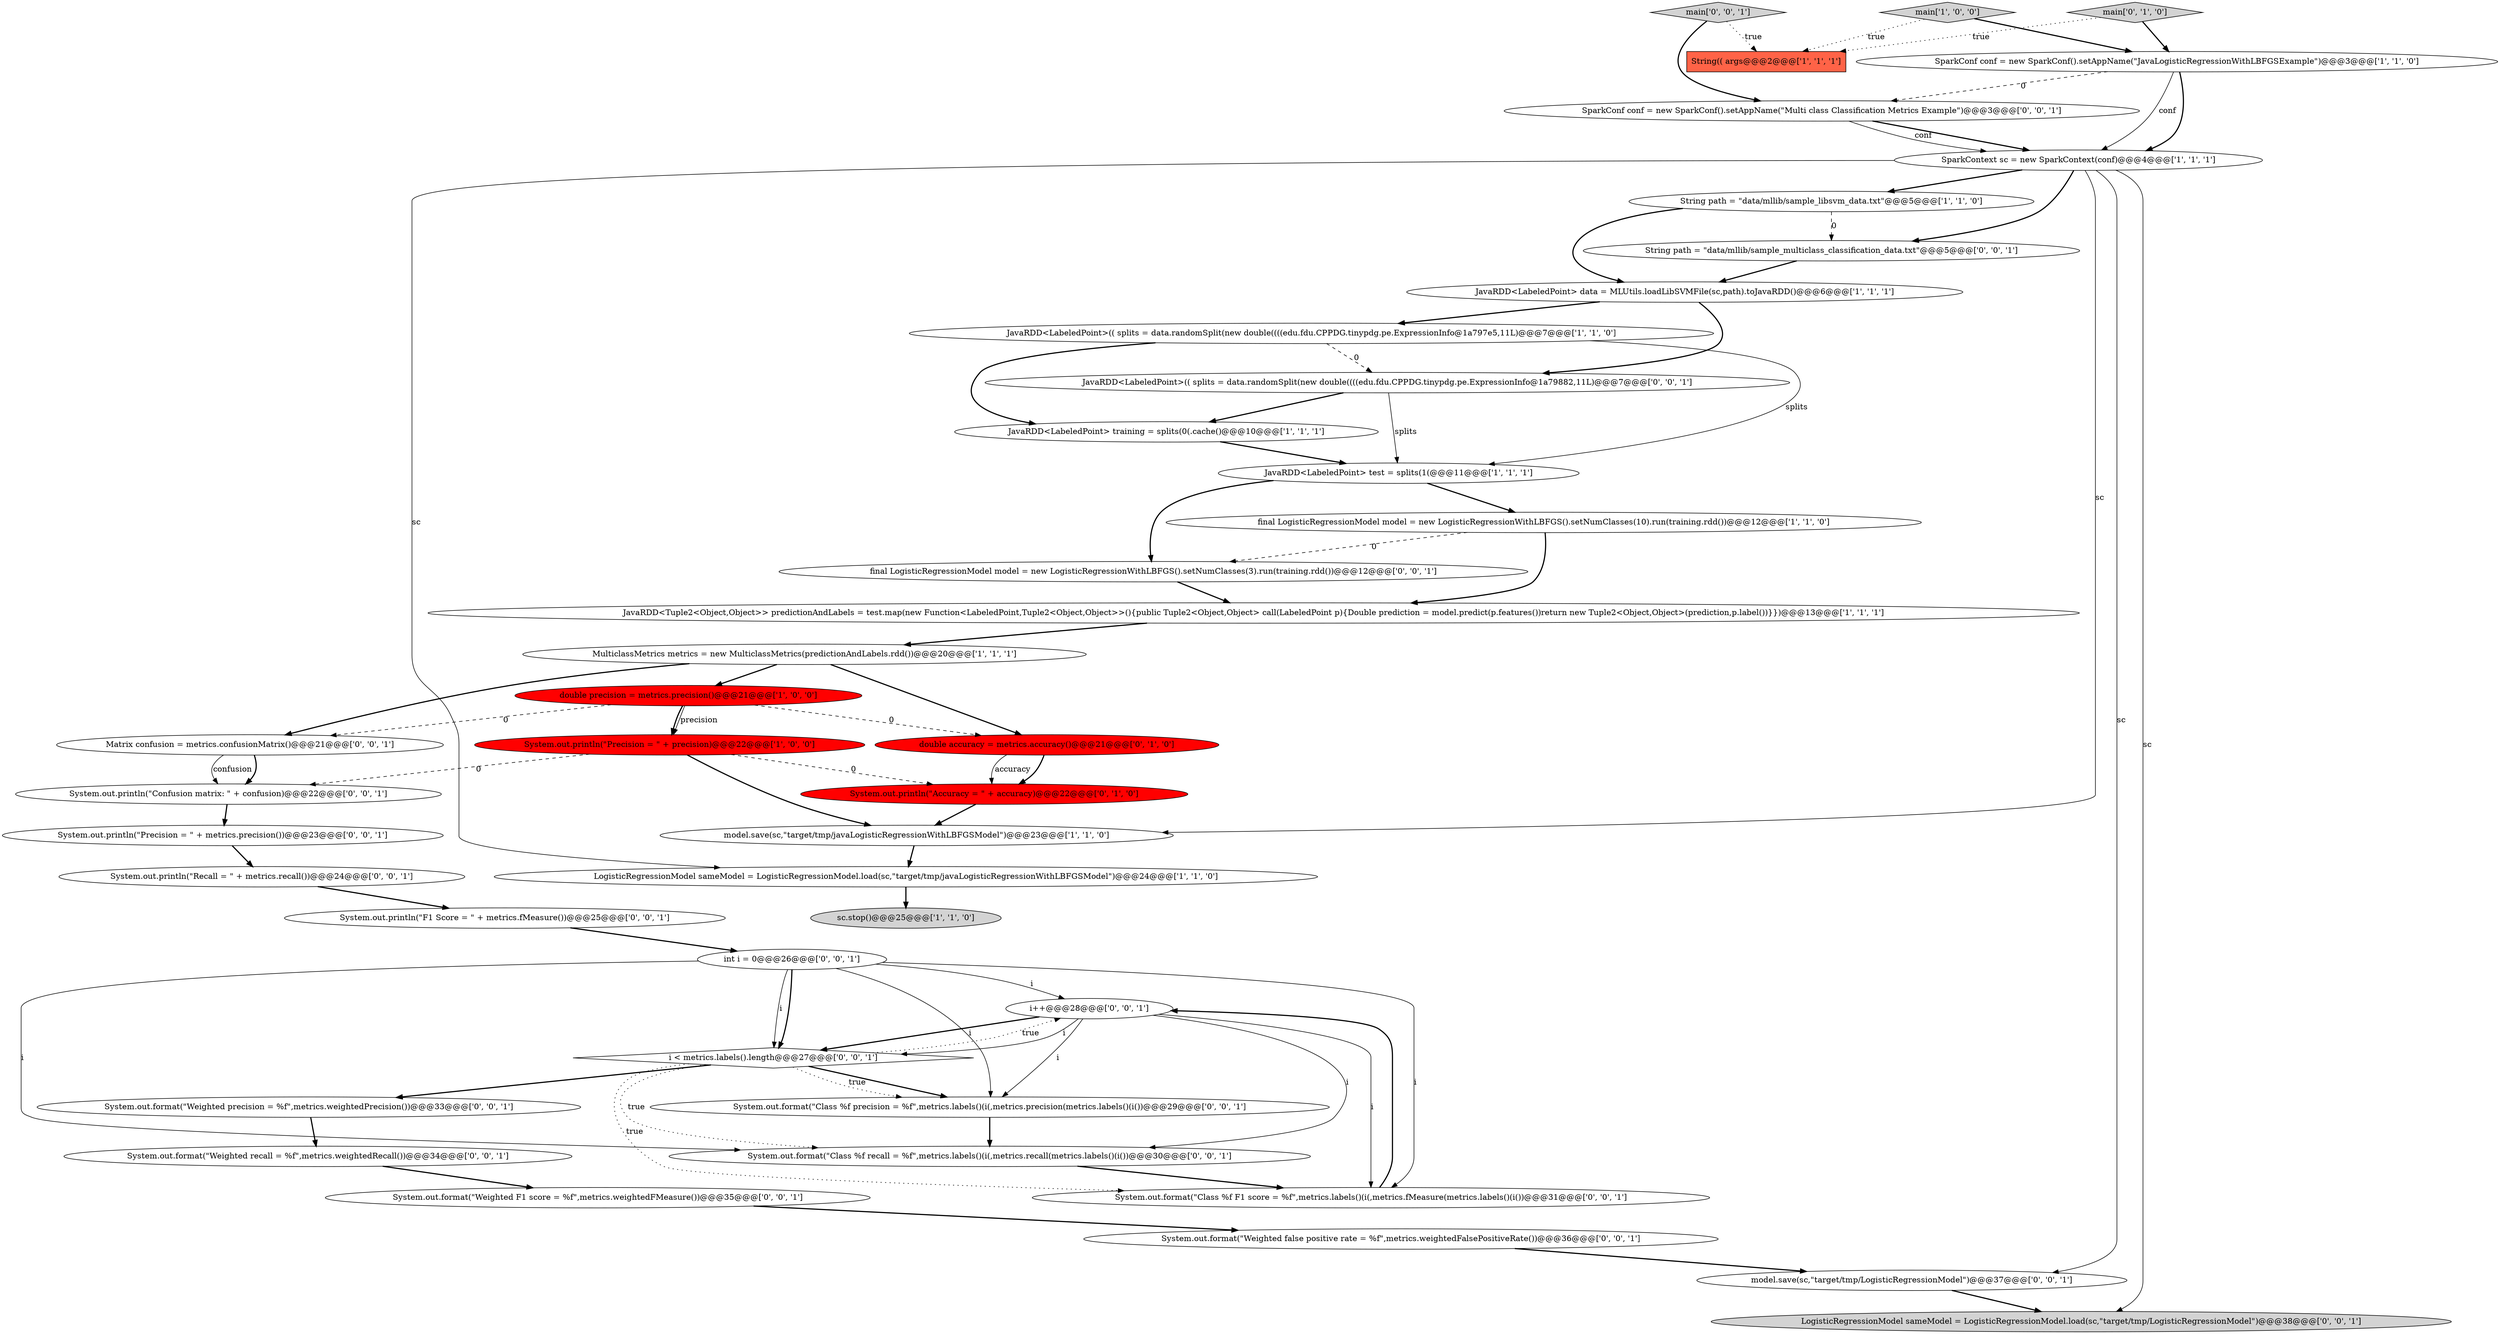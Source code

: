 digraph {
38 [style = filled, label = "i++@@@28@@@['0', '0', '1']", fillcolor = white, shape = ellipse image = "AAA0AAABBB3BBB"];
13 [style = filled, label = "LogisticRegressionModel sameModel = LogisticRegressionModel.load(sc,\"target/tmp/javaLogisticRegressionWithLBFGSModel\")@@@24@@@['1', '1', '0']", fillcolor = white, shape = ellipse image = "AAA0AAABBB1BBB"];
31 [style = filled, label = "System.out.println(\"Recall = \" + metrics.recall())@@@24@@@['0', '0', '1']", fillcolor = white, shape = ellipse image = "AAA0AAABBB3BBB"];
40 [style = filled, label = "System.out.format(\"Weighted F1 score = %f\",metrics.weightedFMeasure())@@@35@@@['0', '0', '1']", fillcolor = white, shape = ellipse image = "AAA0AAABBB3BBB"];
16 [style = filled, label = "sc.stop()@@@25@@@['1', '1', '0']", fillcolor = lightgray, shape = ellipse image = "AAA0AAABBB1BBB"];
4 [style = filled, label = "System.out.println(\"Precision = \" + precision)@@@22@@@['1', '0', '0']", fillcolor = red, shape = ellipse image = "AAA1AAABBB1BBB"];
18 [style = filled, label = "System.out.println(\"Accuracy = \" + accuracy)@@@22@@@['0', '1', '0']", fillcolor = red, shape = ellipse image = "AAA1AAABBB2BBB"];
19 [style = filled, label = "double accuracy = metrics.accuracy()@@@21@@@['0', '1', '0']", fillcolor = red, shape = ellipse image = "AAA1AAABBB2BBB"];
20 [style = filled, label = "System.out.format(\"Weighted precision = %f\",metrics.weightedPrecision())@@@33@@@['0', '0', '1']", fillcolor = white, shape = ellipse image = "AAA0AAABBB3BBB"];
25 [style = filled, label = "JavaRDD<LabeledPoint>(( splits = data.randomSplit(new double((((edu.fdu.CPPDG.tinypdg.pe.ExpressionInfo@1a79882,11L)@@@7@@@['0', '0', '1']", fillcolor = white, shape = ellipse image = "AAA0AAABBB3BBB"];
34 [style = filled, label = "i < metrics.labels().length@@@27@@@['0', '0', '1']", fillcolor = white, shape = diamond image = "AAA0AAABBB3BBB"];
8 [style = filled, label = "String(( args@@@2@@@['1', '1', '1']", fillcolor = tomato, shape = box image = "AAA0AAABBB1BBB"];
0 [style = filled, label = "SparkContext sc = new SparkContext(conf)@@@4@@@['1', '1', '1']", fillcolor = white, shape = ellipse image = "AAA0AAABBB1BBB"];
14 [style = filled, label = "model.save(sc,\"target/tmp/javaLogisticRegressionWithLBFGSModel\")@@@23@@@['1', '1', '0']", fillcolor = white, shape = ellipse image = "AAA0AAABBB1BBB"];
15 [style = filled, label = "double precision = metrics.precision()@@@21@@@['1', '0', '0']", fillcolor = red, shape = ellipse image = "AAA1AAABBB1BBB"];
21 [style = filled, label = "Matrix confusion = metrics.confusionMatrix()@@@21@@@['0', '0', '1']", fillcolor = white, shape = ellipse image = "AAA0AAABBB3BBB"];
26 [style = filled, label = "String path = \"data/mllib/sample_multiclass_classification_data.txt\"@@@5@@@['0', '0', '1']", fillcolor = white, shape = ellipse image = "AAA0AAABBB3BBB"];
6 [style = filled, label = "JavaRDD<LabeledPoint>(( splits = data.randomSplit(new double((((edu.fdu.CPPDG.tinypdg.pe.ExpressionInfo@1a797e5,11L)@@@7@@@['1', '1', '0']", fillcolor = white, shape = ellipse image = "AAA0AAABBB1BBB"];
37 [style = filled, label = "System.out.println(\"Confusion matrix: \" + confusion)@@@22@@@['0', '0', '1']", fillcolor = white, shape = ellipse image = "AAA0AAABBB3BBB"];
22 [style = filled, label = "System.out.format(\"Class %f precision = %f\",metrics.labels()(i(,metrics.precision(metrics.labels()(i())@@@29@@@['0', '0', '1']", fillcolor = white, shape = ellipse image = "AAA0AAABBB3BBB"];
28 [style = filled, label = "model.save(sc,\"target/tmp/LogisticRegressionModel\")@@@37@@@['0', '0', '1']", fillcolor = white, shape = ellipse image = "AAA0AAABBB3BBB"];
27 [style = filled, label = "SparkConf conf = new SparkConf().setAppName(\"Multi class Classification Metrics Example\")@@@3@@@['0', '0', '1']", fillcolor = white, shape = ellipse image = "AAA0AAABBB3BBB"];
30 [style = filled, label = "System.out.format(\"Class %f F1 score = %f\",metrics.labels()(i(,metrics.fMeasure(metrics.labels()(i())@@@31@@@['0', '0', '1']", fillcolor = white, shape = ellipse image = "AAA0AAABBB3BBB"];
23 [style = filled, label = "main['0', '0', '1']", fillcolor = lightgray, shape = diamond image = "AAA0AAABBB3BBB"];
35 [style = filled, label = "System.out.println(\"F1 Score = \" + metrics.fMeasure())@@@25@@@['0', '0', '1']", fillcolor = white, shape = ellipse image = "AAA0AAABBB3BBB"];
11 [style = filled, label = "main['1', '0', '0']", fillcolor = lightgray, shape = diamond image = "AAA0AAABBB1BBB"];
17 [style = filled, label = "main['0', '1', '0']", fillcolor = lightgray, shape = diamond image = "AAA0AAABBB2BBB"];
5 [style = filled, label = "JavaRDD<LabeledPoint> test = splits(1(@@@11@@@['1', '1', '1']", fillcolor = white, shape = ellipse image = "AAA0AAABBB1BBB"];
41 [style = filled, label = "int i = 0@@@26@@@['0', '0', '1']", fillcolor = white, shape = ellipse image = "AAA0AAABBB3BBB"];
12 [style = filled, label = "JavaRDD<LabeledPoint> data = MLUtils.loadLibSVMFile(sc,path).toJavaRDD()@@@6@@@['1', '1', '1']", fillcolor = white, shape = ellipse image = "AAA0AAABBB1BBB"];
1 [style = filled, label = "SparkConf conf = new SparkConf().setAppName(\"JavaLogisticRegressionWithLBFGSExample\")@@@3@@@['1', '1', '0']", fillcolor = white, shape = ellipse image = "AAA0AAABBB1BBB"];
3 [style = filled, label = "final LogisticRegressionModel model = new LogisticRegressionWithLBFGS().setNumClasses(10).run(training.rdd())@@@12@@@['1', '1', '0']", fillcolor = white, shape = ellipse image = "AAA0AAABBB1BBB"];
10 [style = filled, label = "JavaRDD<LabeledPoint> training = splits(0(.cache()@@@10@@@['1', '1', '1']", fillcolor = white, shape = ellipse image = "AAA0AAABBB1BBB"];
33 [style = filled, label = "System.out.format(\"Weighted false positive rate = %f\",metrics.weightedFalsePositiveRate())@@@36@@@['0', '0', '1']", fillcolor = white, shape = ellipse image = "AAA0AAABBB3BBB"];
24 [style = filled, label = "System.out.println(\"Precision = \" + metrics.precision())@@@23@@@['0', '0', '1']", fillcolor = white, shape = ellipse image = "AAA0AAABBB3BBB"];
29 [style = filled, label = "final LogisticRegressionModel model = new LogisticRegressionWithLBFGS().setNumClasses(3).run(training.rdd())@@@12@@@['0', '0', '1']", fillcolor = white, shape = ellipse image = "AAA0AAABBB3BBB"];
32 [style = filled, label = "LogisticRegressionModel sameModel = LogisticRegressionModel.load(sc,\"target/tmp/LogisticRegressionModel\")@@@38@@@['0', '0', '1']", fillcolor = lightgray, shape = ellipse image = "AAA0AAABBB3BBB"];
2 [style = filled, label = "MulticlassMetrics metrics = new MulticlassMetrics(predictionAndLabels.rdd())@@@20@@@['1', '1', '1']", fillcolor = white, shape = ellipse image = "AAA0AAABBB1BBB"];
36 [style = filled, label = "System.out.format(\"Weighted recall = %f\",metrics.weightedRecall())@@@34@@@['0', '0', '1']", fillcolor = white, shape = ellipse image = "AAA0AAABBB3BBB"];
7 [style = filled, label = "String path = \"data/mllib/sample_libsvm_data.txt\"@@@5@@@['1', '1', '0']", fillcolor = white, shape = ellipse image = "AAA0AAABBB1BBB"];
39 [style = filled, label = "System.out.format(\"Class %f recall = %f\",metrics.labels()(i(,metrics.recall(metrics.labels()(i())@@@30@@@['0', '0', '1']", fillcolor = white, shape = ellipse image = "AAA0AAABBB3BBB"];
9 [style = filled, label = "JavaRDD<Tuple2<Object,Object>> predictionAndLabels = test.map(new Function<LabeledPoint,Tuple2<Object,Object>>(){public Tuple2<Object,Object> call(LabeledPoint p){Double prediction = model.predict(p.features())return new Tuple2<Object,Object>(prediction,p.label())}})@@@13@@@['1', '1', '1']", fillcolor = white, shape = ellipse image = "AAA0AAABBB1BBB"];
41->34 [style = solid, label="i"];
5->3 [style = bold, label=""];
5->29 [style = bold, label=""];
4->18 [style = dashed, label="0"];
3->29 [style = dashed, label="0"];
0->28 [style = solid, label="sc"];
30->38 [style = bold, label=""];
4->14 [style = bold, label=""];
15->4 [style = solid, label="precision"];
38->34 [style = solid, label="i"];
41->22 [style = solid, label="i"];
2->19 [style = bold, label=""];
19->18 [style = bold, label=""];
0->26 [style = bold, label=""];
17->1 [style = bold, label=""];
37->24 [style = bold, label=""];
27->0 [style = bold, label=""];
34->20 [style = bold, label=""];
0->13 [style = solid, label="sc"];
7->12 [style = bold, label=""];
9->2 [style = bold, label=""];
41->39 [style = solid, label="i"];
11->1 [style = bold, label=""];
35->41 [style = bold, label=""];
23->27 [style = bold, label=""];
23->8 [style = dotted, label="true"];
33->28 [style = bold, label=""];
0->14 [style = solid, label="sc"];
29->9 [style = bold, label=""];
1->27 [style = dashed, label="0"];
15->21 [style = dashed, label="0"];
41->38 [style = solid, label="i"];
1->0 [style = bold, label=""];
15->19 [style = dashed, label="0"];
12->6 [style = bold, label=""];
38->30 [style = solid, label="i"];
13->16 [style = bold, label=""];
19->18 [style = solid, label="accuracy"];
41->30 [style = solid, label="i"];
1->0 [style = solid, label="conf"];
0->7 [style = bold, label=""];
34->22 [style = bold, label=""];
39->30 [style = bold, label=""];
3->9 [style = bold, label=""];
28->32 [style = bold, label=""];
34->38 [style = dotted, label="true"];
17->8 [style = dotted, label="true"];
34->22 [style = dotted, label="true"];
26->12 [style = bold, label=""];
21->37 [style = bold, label=""];
40->33 [style = bold, label=""];
10->5 [style = bold, label=""];
31->35 [style = bold, label=""];
25->5 [style = solid, label="splits"];
6->25 [style = dashed, label="0"];
24->31 [style = bold, label=""];
21->37 [style = solid, label="confusion"];
2->21 [style = bold, label=""];
12->25 [style = bold, label=""];
6->10 [style = bold, label=""];
38->22 [style = solid, label="i"];
2->15 [style = bold, label=""];
15->4 [style = bold, label=""];
38->34 [style = bold, label=""];
27->0 [style = solid, label="conf"];
34->39 [style = dotted, label="true"];
22->39 [style = bold, label=""];
25->10 [style = bold, label=""];
36->40 [style = bold, label=""];
11->8 [style = dotted, label="true"];
0->32 [style = solid, label="sc"];
38->39 [style = solid, label="i"];
14->13 [style = bold, label=""];
4->37 [style = dashed, label="0"];
7->26 [style = dashed, label="0"];
34->30 [style = dotted, label="true"];
18->14 [style = bold, label=""];
41->34 [style = bold, label=""];
20->36 [style = bold, label=""];
6->5 [style = solid, label="splits"];
}
